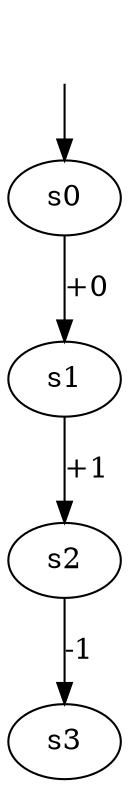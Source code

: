 digraph G {
    si[style=invis]
    si -> s0
    s0 -> s1[label="+0"]
    s1 -> s2[label="+1"]
    s2 -> s3[label="-1"]
}
